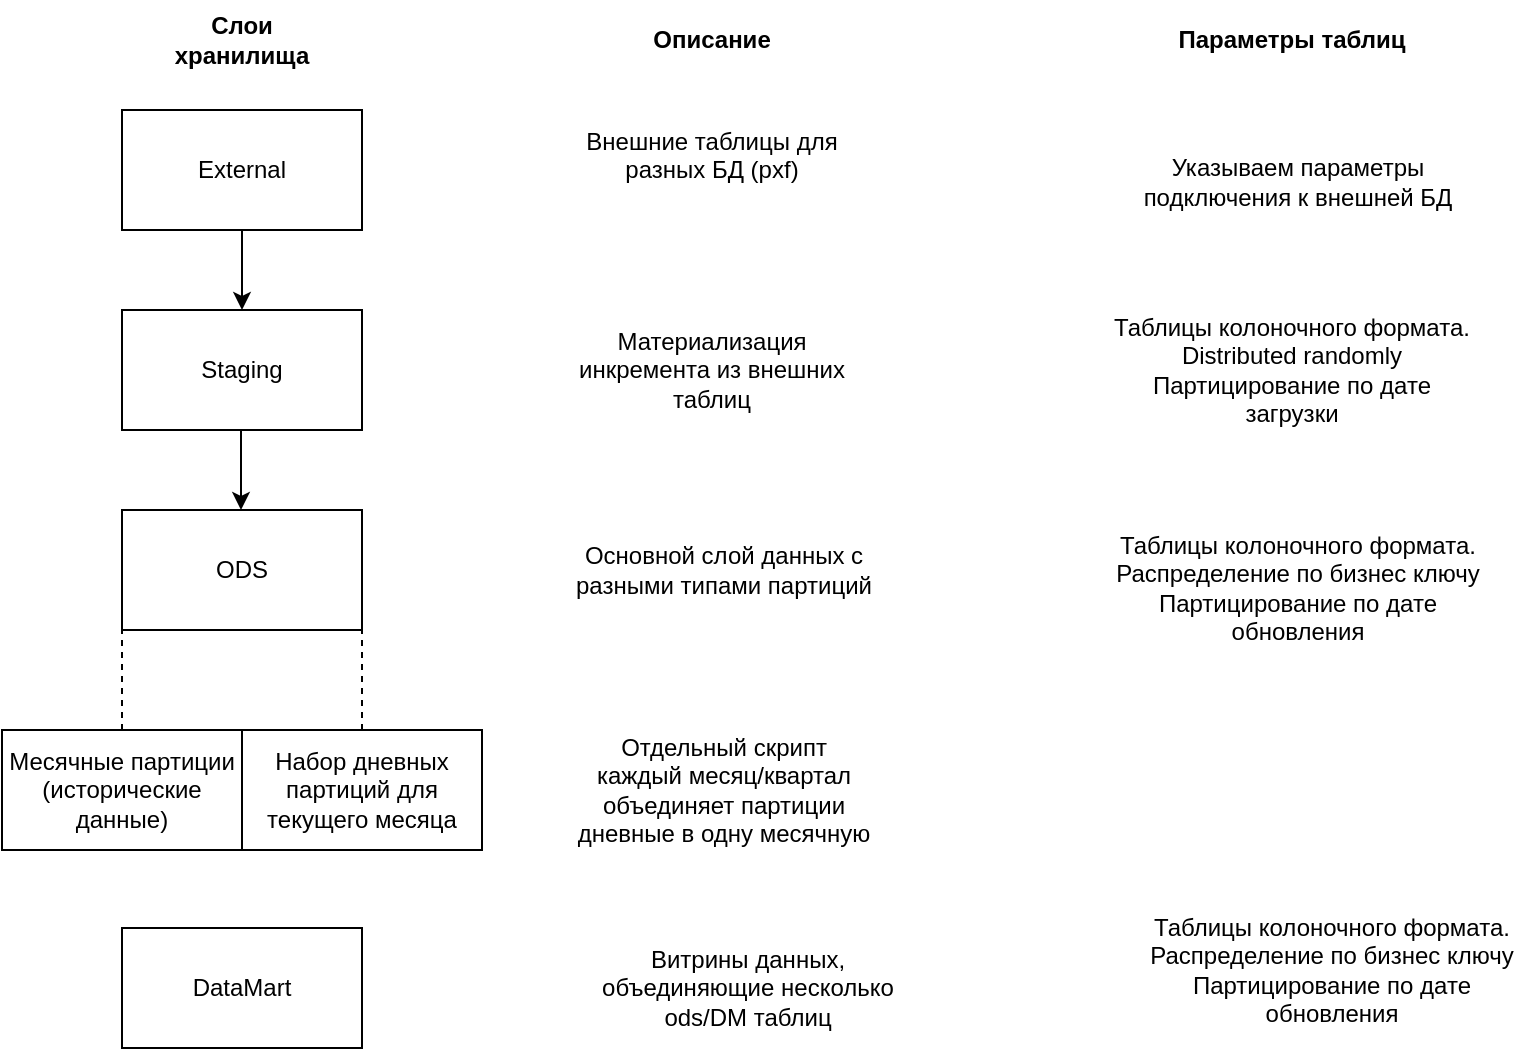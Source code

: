 <mxfile version="28.1.0">
  <diagram name="Page-1" id="mG_HQ0uRyYDN4zdUk5rH">
    <mxGraphModel dx="1378" dy="772" grid="0" gridSize="18" guides="1" tooltips="1" connect="1" arrows="1" fold="1" page="1" pageScale="1" pageWidth="850" pageHeight="1100" math="0" shadow="0">
      <root>
        <mxCell id="0" />
        <mxCell id="1" parent="0" />
        <mxCell id="DVceJ0emXcIIvGIxMPfT-1" value="&lt;div&gt;External&lt;/div&gt;" style="rounded=0;whiteSpace=wrap;html=1;" parent="1" vertex="1">
          <mxGeometry x="70" y="60" width="120" height="60" as="geometry" />
        </mxCell>
        <mxCell id="DVceJ0emXcIIvGIxMPfT-2" value="&lt;div&gt;&lt;b&gt;Слои хранилища&lt;/b&gt;&lt;/div&gt;" style="text;html=1;align=center;verticalAlign=middle;whiteSpace=wrap;rounded=0;" parent="1" vertex="1">
          <mxGeometry x="100" y="10" width="60" height="30" as="geometry" />
        </mxCell>
        <mxCell id="DVceJ0emXcIIvGIxMPfT-3" value="" style="endArrow=classic;html=1;rounded=0;exitX=0.5;exitY=1;exitDx=0;exitDy=0;" parent="1" source="DVceJ0emXcIIvGIxMPfT-1" edge="1">
          <mxGeometry width="50" height="50" relative="1" as="geometry">
            <mxPoint x="400" y="300" as="sourcePoint" />
            <mxPoint x="130" y="160" as="targetPoint" />
          </mxGeometry>
        </mxCell>
        <mxCell id="DVceJ0emXcIIvGIxMPfT-4" value="Staging" style="rounded=0;whiteSpace=wrap;html=1;" parent="1" vertex="1">
          <mxGeometry x="70" y="160" width="120" height="60" as="geometry" />
        </mxCell>
        <mxCell id="DVceJ0emXcIIvGIxMPfT-5" value="" style="endArrow=classic;html=1;rounded=0;exitX=0.5;exitY=1;exitDx=0;exitDy=0;" parent="1" edge="1">
          <mxGeometry width="50" height="50" relative="1" as="geometry">
            <mxPoint x="129.5" y="220" as="sourcePoint" />
            <mxPoint x="129.5" y="260" as="targetPoint" />
          </mxGeometry>
        </mxCell>
        <mxCell id="DVceJ0emXcIIvGIxMPfT-7" value="&lt;div&gt;ODS&lt;/div&gt;" style="rounded=0;whiteSpace=wrap;html=1;" parent="1" vertex="1">
          <mxGeometry x="70" y="260" width="120" height="60" as="geometry" />
        </mxCell>
        <mxCell id="DVceJ0emXcIIvGIxMPfT-8" value="Месячные партиции (исторические данные)" style="rounded=0;whiteSpace=wrap;html=1;" parent="1" vertex="1">
          <mxGeometry x="10" y="370" width="120" height="60" as="geometry" />
        </mxCell>
        <mxCell id="DVceJ0emXcIIvGIxMPfT-9" value="Набор дневных партиций для текущего месяца" style="rounded=0;whiteSpace=wrap;html=1;" parent="1" vertex="1">
          <mxGeometry x="130" y="370" width="120" height="60" as="geometry" />
        </mxCell>
        <mxCell id="DVceJ0emXcIIvGIxMPfT-10" value="" style="endArrow=none;dashed=1;html=1;rounded=0;" parent="1" edge="1">
          <mxGeometry width="50" height="50" relative="1" as="geometry">
            <mxPoint x="70" y="370" as="sourcePoint" />
            <mxPoint x="70" y="300" as="targetPoint" />
          </mxGeometry>
        </mxCell>
        <mxCell id="DVceJ0emXcIIvGIxMPfT-11" value="" style="endArrow=none;dashed=1;html=1;rounded=0;entryX=1;entryY=0.75;entryDx=0;entryDy=0;" parent="1" target="DVceJ0emXcIIvGIxMPfT-7" edge="1">
          <mxGeometry width="50" height="50" relative="1" as="geometry">
            <mxPoint x="190" y="370" as="sourcePoint" />
            <mxPoint x="450" y="250" as="targetPoint" />
          </mxGeometry>
        </mxCell>
        <mxCell id="DVceJ0emXcIIvGIxMPfT-12" value="&lt;div&gt;Внешние таблицы для разных БД (pxf)&lt;/div&gt;&lt;div&gt;&lt;br&gt;&lt;/div&gt;" style="text;html=1;align=center;verticalAlign=middle;whiteSpace=wrap;rounded=0;" parent="1" vertex="1">
          <mxGeometry x="280" y="60" width="170" height="60" as="geometry" />
        </mxCell>
        <mxCell id="DVceJ0emXcIIvGIxMPfT-14" value="&lt;div&gt;Материализация инкремента из внешних таблиц&lt;/div&gt;" style="text;html=1;align=center;verticalAlign=middle;whiteSpace=wrap;rounded=0;" parent="1" vertex="1">
          <mxGeometry x="290" y="160" width="150" height="60" as="geometry" />
        </mxCell>
        <mxCell id="DVceJ0emXcIIvGIxMPfT-15" value="&lt;b&gt;Описание&lt;/b&gt;" style="text;html=1;align=center;verticalAlign=middle;whiteSpace=wrap;rounded=0;" parent="1" vertex="1">
          <mxGeometry x="290" y="11" width="150" height="28" as="geometry" />
        </mxCell>
        <mxCell id="DVceJ0emXcIIvGIxMPfT-16" value="&lt;div&gt;Основной слой данных с разными типами партиций&lt;/div&gt;" style="text;html=1;align=center;verticalAlign=middle;whiteSpace=wrap;rounded=0;" parent="1" vertex="1">
          <mxGeometry x="296" y="267.5" width="150" height="45" as="geometry" />
        </mxCell>
        <mxCell id="DVceJ0emXcIIvGIxMPfT-17" value="&lt;b&gt;Параметры таблиц&lt;/b&gt;" style="text;html=1;align=center;verticalAlign=middle;whiteSpace=wrap;rounded=0;" parent="1" vertex="1">
          <mxGeometry x="580" y="5" width="150" height="40" as="geometry" />
        </mxCell>
        <mxCell id="DVceJ0emXcIIvGIxMPfT-18" value="&lt;div&gt;Указываем параметры&lt;/div&gt;&lt;div&gt;подключения к внешней БД&lt;/div&gt;" style="text;html=1;align=center;verticalAlign=middle;whiteSpace=wrap;rounded=0;" parent="1" vertex="1">
          <mxGeometry x="563" y="66" width="190" height="60" as="geometry" />
        </mxCell>
        <mxCell id="DVceJ0emXcIIvGIxMPfT-19" value="&lt;div&gt;Таблицы колоночного формата.&lt;/div&gt;&lt;div&gt;Distributed randomly&lt;/div&gt;&lt;div&gt;Партицирование по дате загрузки&lt;/div&gt;" style="text;html=1;align=center;verticalAlign=middle;whiteSpace=wrap;rounded=0;" parent="1" vertex="1">
          <mxGeometry x="560" y="155" width="190" height="70" as="geometry" />
        </mxCell>
        <mxCell id="DVceJ0emXcIIvGIxMPfT-20" value="&lt;div&gt;Таблицы колоночного формата.&lt;/div&gt;&lt;div&gt;Распределение по бизнес ключу&lt;/div&gt;&lt;div&gt;Партицирование по дате обновления&lt;/div&gt;" style="text;html=1;align=center;verticalAlign=middle;whiteSpace=wrap;rounded=0;" parent="1" vertex="1">
          <mxGeometry x="563" y="264" width="190" height="70" as="geometry" />
        </mxCell>
        <mxCell id="DVceJ0emXcIIvGIxMPfT-22" value="&lt;div&gt;Отдельный скрипт каждый месяц/квартал объединяет партиции дневные в одну месячную&lt;/div&gt;" style="text;html=1;align=center;verticalAlign=middle;whiteSpace=wrap;rounded=0;" parent="1" vertex="1">
          <mxGeometry x="296" y="366.88" width="150" height="66.25" as="geometry" />
        </mxCell>
        <mxCell id="DVceJ0emXcIIvGIxMPfT-23" value="DataMart" style="rounded=0;whiteSpace=wrap;html=1;" parent="1" vertex="1">
          <mxGeometry x="70" y="469" width="120" height="60" as="geometry" />
        </mxCell>
        <mxCell id="DVceJ0emXcIIvGIxMPfT-24" value="&lt;div&gt;Витрины данных, объединяющие несколько ods/DM таблиц&lt;/div&gt;" style="text;html=1;align=center;verticalAlign=middle;whiteSpace=wrap;rounded=0;" parent="1" vertex="1">
          <mxGeometry x="300" y="465.88" width="166" height="66.25" as="geometry" />
        </mxCell>
        <mxCell id="DVceJ0emXcIIvGIxMPfT-25" value="&lt;div&gt;Таблицы колоночного формата.&lt;/div&gt;&lt;div&gt;Распределение по бизнес ключу&lt;/div&gt;&lt;div&gt;Партицирование по дате обновления&lt;/div&gt;" style="text;html=1;align=center;verticalAlign=middle;whiteSpace=wrap;rounded=0;" parent="1" vertex="1">
          <mxGeometry x="580" y="455" width="190" height="70" as="geometry" />
        </mxCell>
      </root>
    </mxGraphModel>
  </diagram>
</mxfile>
